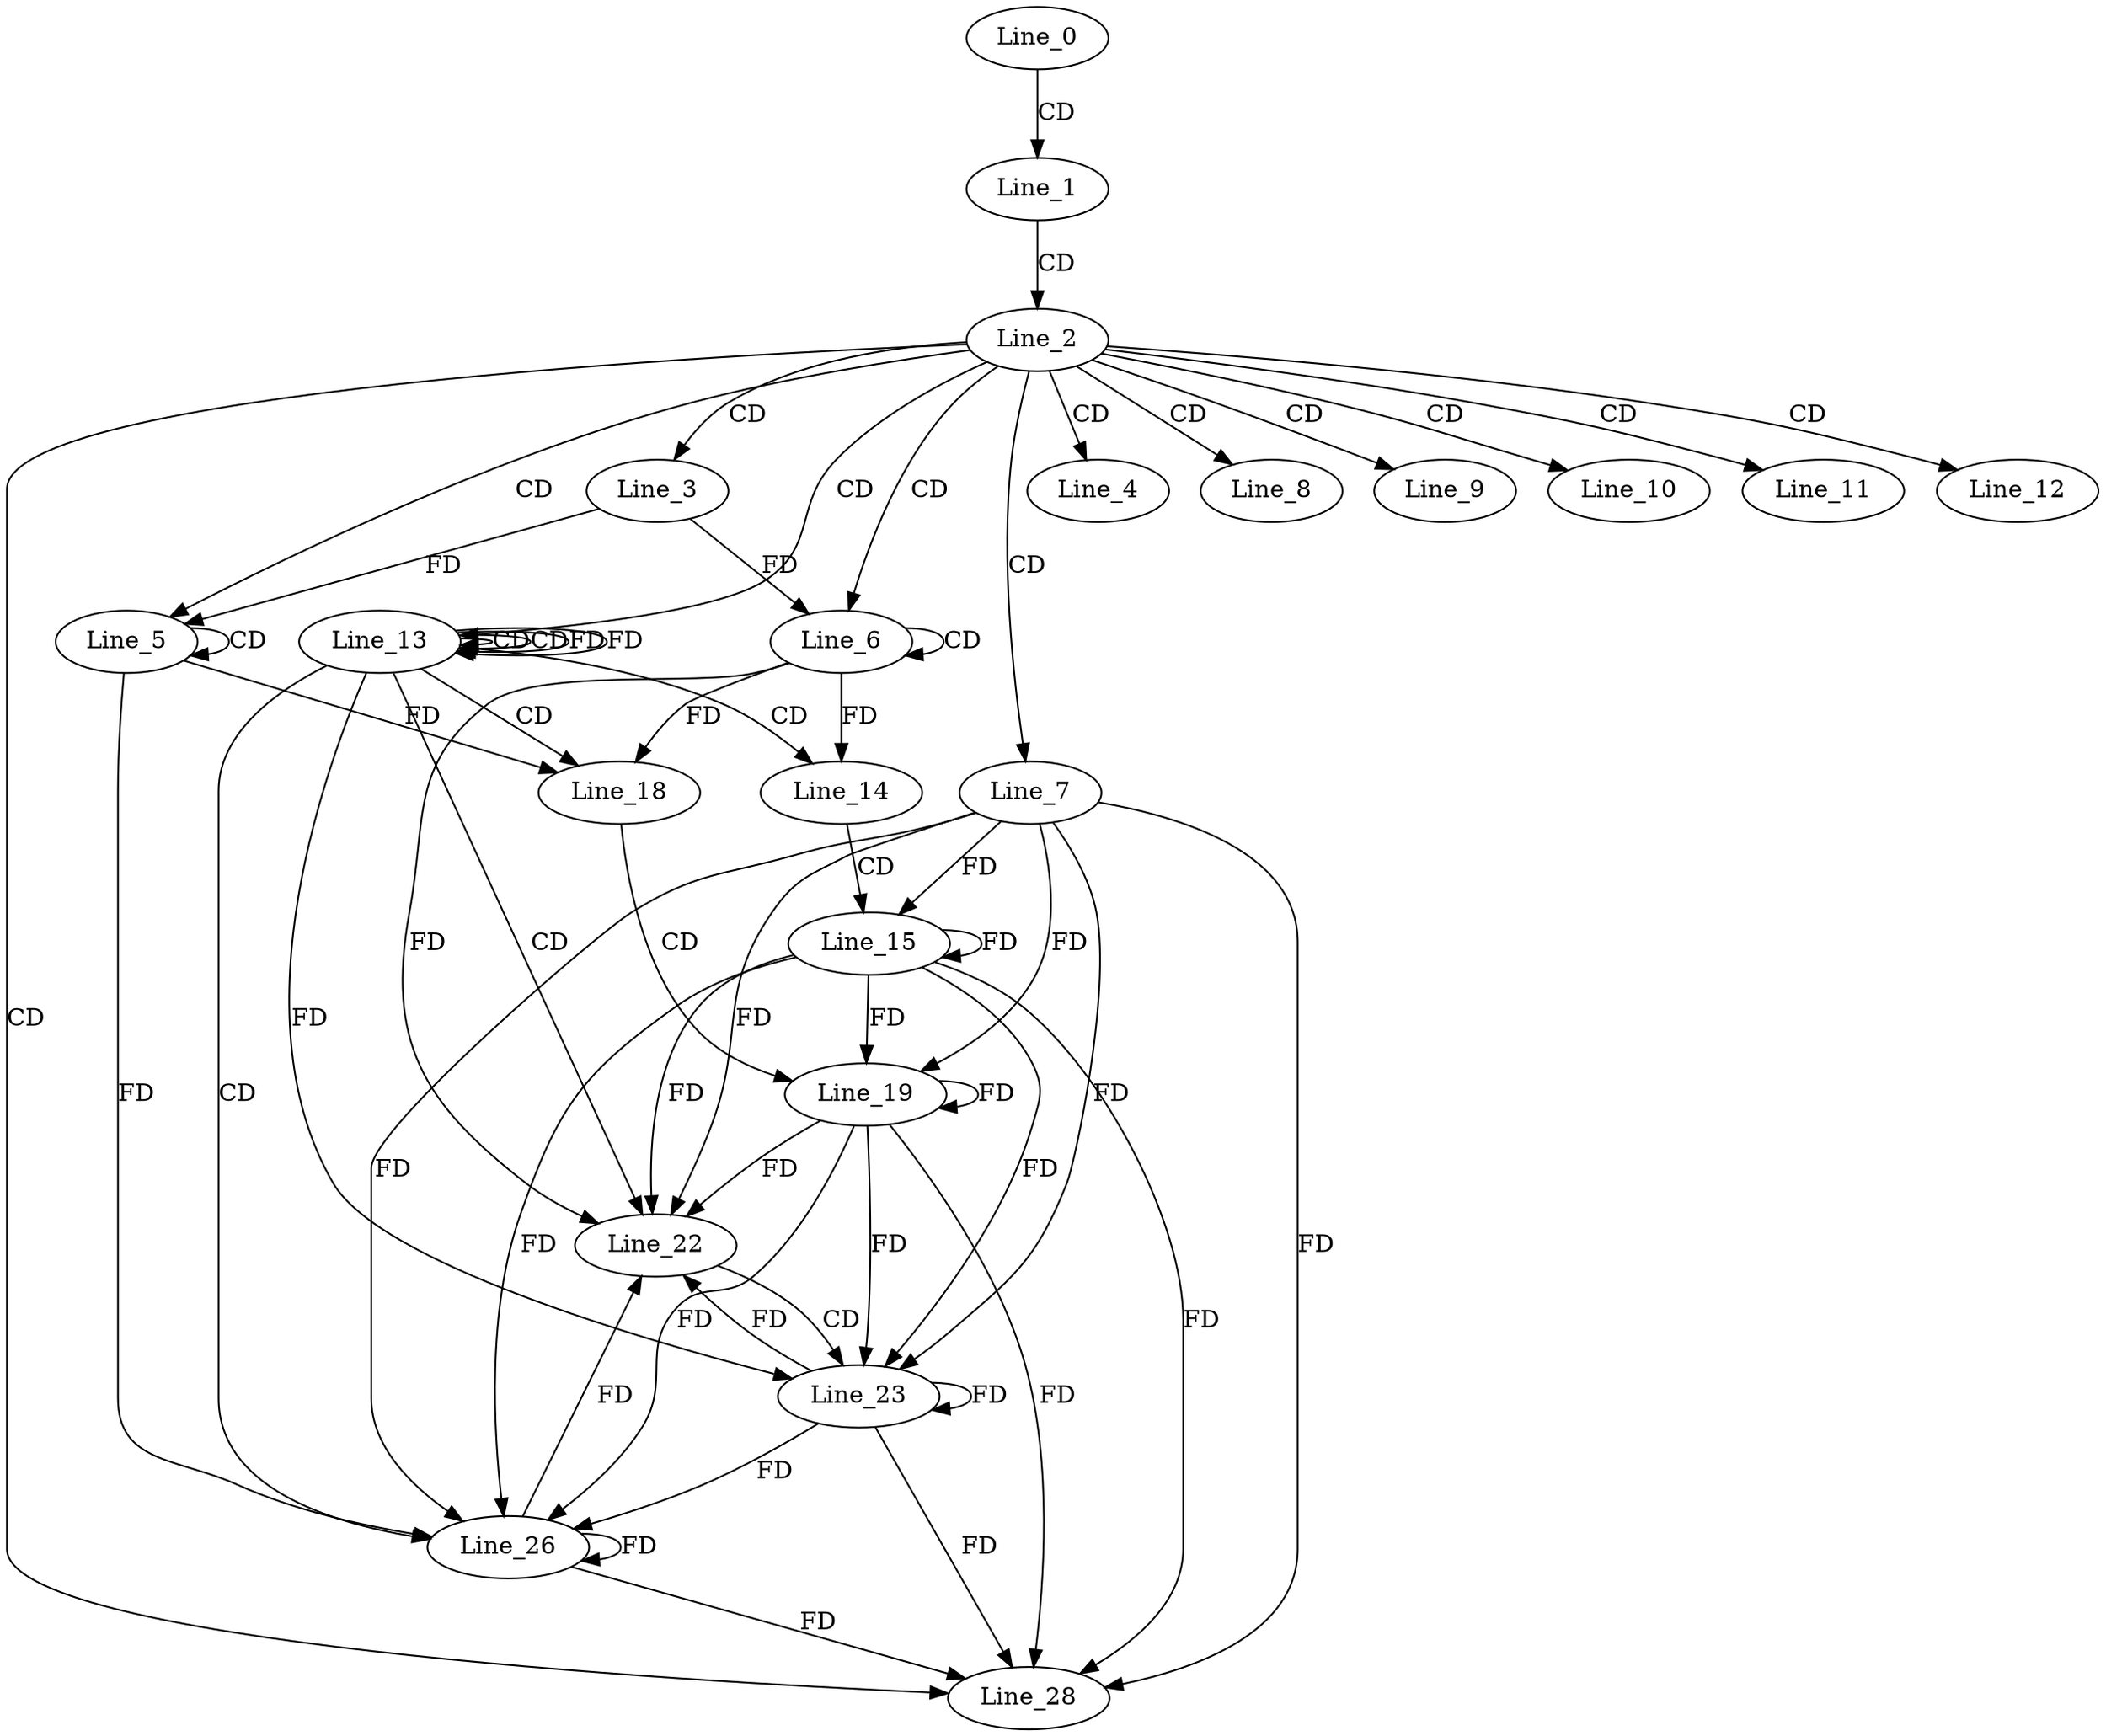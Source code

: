digraph G {
  Line_0;
  Line_1;
  Line_2;
  Line_3;
  Line_4;
  Line_5;
  Line_5;
  Line_6;
  Line_6;
  Line_7;
  Line_8;
  Line_9;
  Line_10;
  Line_11;
  Line_12;
  Line_13;
  Line_13;
  Line_13;
  Line_14;
  Line_15;
  Line_18;
  Line_19;
  Line_22;
  Line_23;
  Line_26;
  Line_28;
  Line_0 -> Line_1 [ label="CD" ];
  Line_1 -> Line_2 [ label="CD" ];
  Line_2 -> Line_3 [ label="CD" ];
  Line_2 -> Line_4 [ label="CD" ];
  Line_2 -> Line_5 [ label="CD" ];
  Line_5 -> Line_5 [ label="CD" ];
  Line_3 -> Line_5 [ label="FD" ];
  Line_2 -> Line_6 [ label="CD" ];
  Line_6 -> Line_6 [ label="CD" ];
  Line_3 -> Line_6 [ label="FD" ];
  Line_2 -> Line_7 [ label="CD" ];
  Line_2 -> Line_8 [ label="CD" ];
  Line_2 -> Line_9 [ label="CD" ];
  Line_2 -> Line_10 [ label="CD" ];
  Line_2 -> Line_11 [ label="CD" ];
  Line_2 -> Line_12 [ label="CD" ];
  Line_2 -> Line_13 [ label="CD" ];
  Line_13 -> Line_13 [ label="CD" ];
  Line_13 -> Line_13 [ label="CD" ];
  Line_13 -> Line_13 [ label="FD" ];
  Line_13 -> Line_14 [ label="CD" ];
  Line_6 -> Line_14 [ label="FD" ];
  Line_14 -> Line_15 [ label="CD" ];
  Line_15 -> Line_15 [ label="FD" ];
  Line_7 -> Line_15 [ label="FD" ];
  Line_13 -> Line_18 [ label="CD" ];
  Line_5 -> Line_18 [ label="FD" ];
  Line_6 -> Line_18 [ label="FD" ];
  Line_18 -> Line_19 [ label="CD" ];
  Line_15 -> Line_19 [ label="FD" ];
  Line_19 -> Line_19 [ label="FD" ];
  Line_7 -> Line_19 [ label="FD" ];
  Line_13 -> Line_22 [ label="CD" ];
  Line_15 -> Line_22 [ label="FD" ];
  Line_19 -> Line_22 [ label="FD" ];
  Line_7 -> Line_22 [ label="FD" ];
  Line_6 -> Line_22 [ label="FD" ];
  Line_22 -> Line_23 [ label="CD" ];
  Line_15 -> Line_23 [ label="FD" ];
  Line_19 -> Line_23 [ label="FD" ];
  Line_23 -> Line_23 [ label="FD" ];
  Line_7 -> Line_23 [ label="FD" ];
  Line_13 -> Line_23 [ label="FD" ];
  Line_13 -> Line_26 [ label="CD" ];
  Line_15 -> Line_26 [ label="FD" ];
  Line_19 -> Line_26 [ label="FD" ];
  Line_23 -> Line_26 [ label="FD" ];
  Line_26 -> Line_26 [ label="FD" ];
  Line_7 -> Line_26 [ label="FD" ];
  Line_5 -> Line_26 [ label="FD" ];
  Line_2 -> Line_28 [ label="CD" ];
  Line_15 -> Line_28 [ label="FD" ];
  Line_19 -> Line_28 [ label="FD" ];
  Line_23 -> Line_28 [ label="FD" ];
  Line_26 -> Line_28 [ label="FD" ];
  Line_7 -> Line_28 [ label="FD" ];
  Line_13 -> Line_13 [ label="FD" ];
  Line_23 -> Line_22 [ label="FD" ];
  Line_26 -> Line_22 [ label="FD" ];
}
